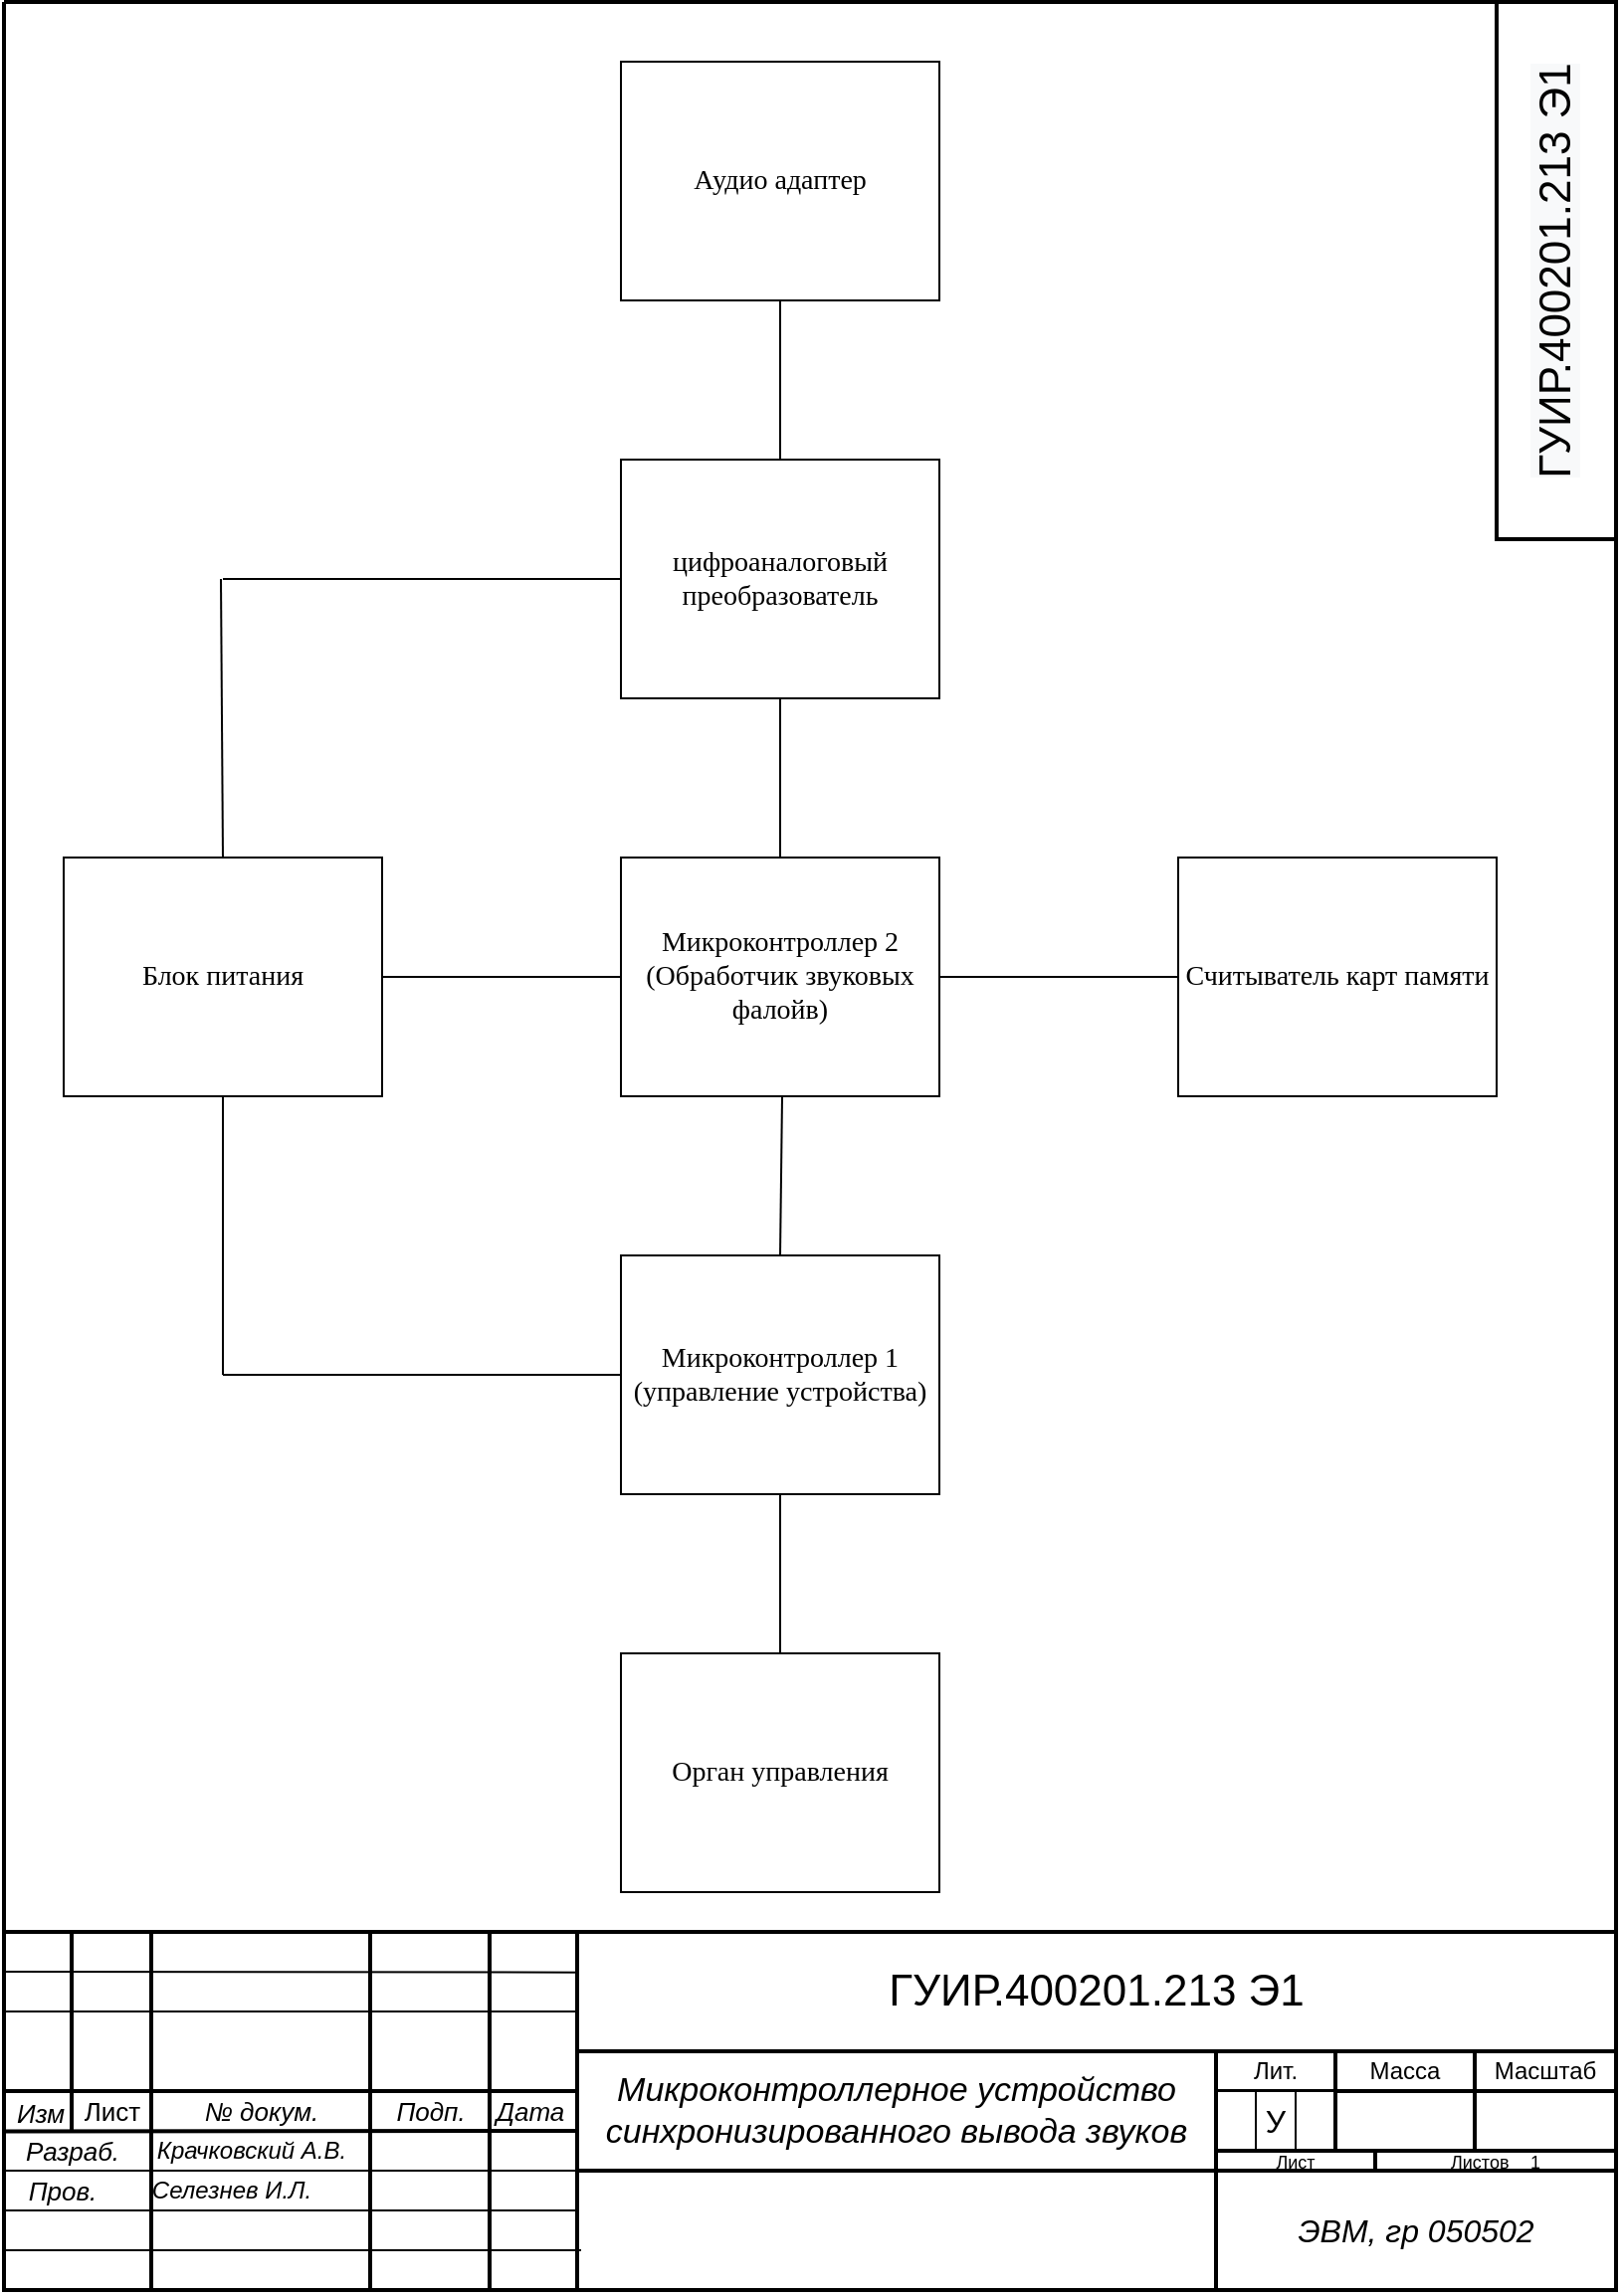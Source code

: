 <mxfile version="20.3.0" type="device"><diagram id="4IPfK4ljeDuVF1AkYcaU" name="Page-1"><mxGraphModel dx="1422" dy="873" grid="1" gridSize="10" guides="1" tooltips="1" connect="1" arrows="1" fold="1" page="1" pageScale="1" pageWidth="827" pageHeight="1169" math="0" shadow="0"><root><mxCell id="0"/><mxCell id="1" parent="0"/><mxCell id="0s-rXouSg3l5zf0m0G_P-1" value="" style="rounded=0;whiteSpace=wrap;html=1;strokeWidth=2;" parent="1" vertex="1"><mxGeometry x="298" y="1100" width="321" height="60" as="geometry"/></mxCell><mxCell id="0s-rXouSg3l5zf0m0G_P-2" value="&lt;font style=&quot;font-size: 22px;&quot;&gt;ГУИР.400201.213 Э1&lt;/font&gt;" style="rounded=0;whiteSpace=wrap;html=1;strokeWidth=2;" parent="1" vertex="1"><mxGeometry x="298" y="980" width="522" height="60" as="geometry"/></mxCell><mxCell id="0s-rXouSg3l5zf0m0G_P-3" value="Лит." style="rounded=0;whiteSpace=wrap;html=1;strokeWidth=2;" parent="1" vertex="1"><mxGeometry x="619" y="1040" width="60" height="20" as="geometry"/></mxCell><mxCell id="0s-rXouSg3l5zf0m0G_P-4" value="Масса" style="rounded=0;whiteSpace=wrap;html=1;strokeWidth=2;" parent="1" vertex="1"><mxGeometry x="679" y="1040" width="70" height="20" as="geometry"/></mxCell><mxCell id="0s-rXouSg3l5zf0m0G_P-5" value="Масштаб" style="rounded=0;whiteSpace=wrap;html=1;strokeWidth=2;" parent="1" vertex="1"><mxGeometry x="749" y="1040" width="71" height="20" as="geometry"/></mxCell><mxCell id="0s-rXouSg3l5zf0m0G_P-6" value="" style="rounded=0;whiteSpace=wrap;html=1;" parent="1" vertex="1"><mxGeometry x="619" y="1060" width="20" height="30" as="geometry"/></mxCell><mxCell id="0s-rXouSg3l5zf0m0G_P-7" value="&lt;font style=&quot;font-size: 16px;&quot;&gt;У&lt;/font&gt;" style="rounded=0;whiteSpace=wrap;html=1;" parent="1" vertex="1"><mxGeometry x="639" y="1060" width="20" height="30" as="geometry"/></mxCell><mxCell id="0s-rXouSg3l5zf0m0G_P-8" value="" style="rounded=0;whiteSpace=wrap;html=1;" parent="1" vertex="1"><mxGeometry x="659" y="1060" width="20" height="30" as="geometry"/></mxCell><mxCell id="0s-rXouSg3l5zf0m0G_P-9" value="" style="rounded=0;whiteSpace=wrap;html=1;strokeWidth=2;" parent="1" vertex="1"><mxGeometry x="679" y="1060" width="70" height="30" as="geometry"/></mxCell><mxCell id="0s-rXouSg3l5zf0m0G_P-10" value="" style="rounded=0;whiteSpace=wrap;html=1;strokeWidth=2;" parent="1" vertex="1"><mxGeometry x="749" y="1060" width="71" height="30" as="geometry"/></mxCell><mxCell id="0s-rXouSg3l5zf0m0G_P-11" value="&lt;font style=&quot;font-size: 9px;&quot;&gt;Лист&lt;/font&gt;" style="rounded=0;whiteSpace=wrap;html=1;strokeWidth=2;" parent="1" vertex="1"><mxGeometry x="619" y="1090" width="80" height="10" as="geometry"/></mxCell><mxCell id="0s-rXouSg3l5zf0m0G_P-12" value="&lt;font style=&quot;font-size: 9px;&quot;&gt;Листов&lt;span style=&quot;white-space: pre;&quot;&gt;&#9;&lt;/span&gt;1&lt;/font&gt;" style="rounded=0;whiteSpace=wrap;html=1;strokeWidth=2;" parent="1" vertex="1"><mxGeometry x="699" y="1090" width="121" height="10" as="geometry"/></mxCell><mxCell id="0s-rXouSg3l5zf0m0G_P-13" value="" style="endArrow=none;html=1;rounded=0;exitX=1;exitY=0;exitDx=0;exitDy=0;strokeWidth=2;" parent="1" edge="1"><mxGeometry width="50" height="50" relative="1" as="geometry"><mxPoint x="619" y="1100" as="sourcePoint"/><mxPoint x="619" y="1060" as="targetPoint"/></mxGeometry></mxCell><mxCell id="0s-rXouSg3l5zf0m0G_P-14" value="&lt;i&gt;ЭВМ, гр 050502&lt;/i&gt;" style="rounded=0;whiteSpace=wrap;html=1;fontSize=16;strokeWidth=2;" parent="1" vertex="1"><mxGeometry x="619" y="1100" width="201" height="60" as="geometry"/></mxCell><mxCell id="0s-rXouSg3l5zf0m0G_P-16" value="" style="endArrow=none;html=1;rounded=0;fontSize=16;strokeWidth=2;exitX=0;exitY=1;exitDx=0;exitDy=0;" parent="1" edge="1"><mxGeometry width="50" height="50" relative="1" as="geometry"><mxPoint x="10" y="1160" as="sourcePoint"/><mxPoint x="10" y="980" as="targetPoint"/></mxGeometry></mxCell><mxCell id="0s-rXouSg3l5zf0m0G_P-19" value="" style="endArrow=none;html=1;rounded=0;fontSize=16;strokeWidth=2;" parent="1" edge="1"><mxGeometry width="50" height="50" relative="1" as="geometry"><mxPoint x="254" y="1160" as="sourcePoint"/><mxPoint x="254" y="980" as="targetPoint"/></mxGeometry></mxCell><mxCell id="0s-rXouSg3l5zf0m0G_P-20" value="" style="endArrow=none;html=1;rounded=0;fontSize=16;strokeWidth=2;" parent="1" edge="1"><mxGeometry width="50" height="50" relative="1" as="geometry"><mxPoint x="194" y="1160" as="sourcePoint"/><mxPoint x="194" y="980" as="targetPoint"/></mxGeometry></mxCell><mxCell id="0s-rXouSg3l5zf0m0G_P-21" value="" style="endArrow=none;html=1;rounded=0;fontSize=16;strokeWidth=2;" parent="1" edge="1"><mxGeometry width="50" height="50" relative="1" as="geometry"><mxPoint x="44" y="1080" as="sourcePoint"/><mxPoint x="44" y="980" as="targetPoint"/></mxGeometry></mxCell><mxCell id="0s-rXouSg3l5zf0m0G_P-22" value="" style="endArrow=none;html=1;rounded=0;fontSize=16;strokeWidth=2;" parent="1" edge="1"><mxGeometry width="50" height="50" relative="1" as="geometry"><mxPoint x="84" y="1160" as="sourcePoint"/><mxPoint x="84" y="980" as="targetPoint"/></mxGeometry></mxCell><mxCell id="0s-rXouSg3l5zf0m0G_P-23" value="" style="endArrow=none;html=1;rounded=0;fontSize=16;strokeWidth=1;exitX=-0.001;exitY=0.339;exitDx=0;exitDy=0;exitPerimeter=0;" parent="1" edge="1"><mxGeometry width="50" height="50" relative="1" as="geometry"><mxPoint x="298.52" y="1000.34" as="sourcePoint"/><mxPoint x="10" y="1000" as="targetPoint"/></mxGeometry></mxCell><mxCell id="0s-rXouSg3l5zf0m0G_P-24" value="" style="endArrow=none;html=1;rounded=0;fontSize=16;strokeWidth=1;exitX=0;exitY=0.667;exitDx=0;exitDy=0;exitPerimeter=0;" parent="1" edge="1"><mxGeometry width="50" height="50" relative="1" as="geometry"><mxPoint x="298" y="1020.02" as="sourcePoint"/><mxPoint x="10" y="1020" as="targetPoint"/></mxGeometry></mxCell><mxCell id="0s-rXouSg3l5zf0m0G_P-25" value="" style="endArrow=none;html=1;rounded=0;fontSize=16;strokeWidth=2;" parent="1" edge="1"><mxGeometry width="50" height="50" relative="1" as="geometry"><mxPoint x="299" y="1060" as="sourcePoint"/><mxPoint x="9" y="1060" as="targetPoint"/></mxGeometry></mxCell><mxCell id="0s-rXouSg3l5zf0m0G_P-26" value="" style="endArrow=none;html=1;rounded=0;fontSize=16;strokeWidth=2;entryX=0.037;entryY=0.843;entryDx=0;entryDy=0;entryPerimeter=0;" parent="1" target="0s-rXouSg3l5zf0m0G_P-29" edge="1"><mxGeometry width="50" height="50" relative="1" as="geometry"><mxPoint x="299" y="1080" as="sourcePoint"/><mxPoint x="14" y="1080" as="targetPoint"/></mxGeometry></mxCell><mxCell id="0s-rXouSg3l5zf0m0G_P-27" value="" style="endArrow=none;html=1;rounded=0;fontSize=16;strokeWidth=1;exitX=0;exitY=0.333;exitDx=0;exitDy=0;exitPerimeter=0;" parent="1" edge="1"><mxGeometry width="50" height="50" relative="1" as="geometry"><mxPoint x="299" y="1120" as="sourcePoint"/><mxPoint x="10" y="1120" as="targetPoint"/></mxGeometry></mxCell><mxCell id="0s-rXouSg3l5zf0m0G_P-28" value="" style="endArrow=none;html=1;rounded=0;fontSize=16;strokeWidth=1;exitX=0;exitY=0.667;exitDx=0;exitDy=0;exitPerimeter=0;" parent="1" edge="1"><mxGeometry width="50" height="50" relative="1" as="geometry"><mxPoint x="300" y="1140.02" as="sourcePoint"/><mxPoint x="10" y="1140" as="targetPoint"/></mxGeometry></mxCell><mxCell id="0s-rXouSg3l5zf0m0G_P-29" value="&lt;font style=&quot;font-size: 13px;&quot;&gt;&lt;i&gt;Изм&lt;/i&gt;&lt;/font&gt;" style="text;html=1;align=center;verticalAlign=middle;resizable=0;points=[];autosize=1;strokeColor=none;fillColor=none;fontSize=16;" parent="1" vertex="1"><mxGeometry x="8" y="1055" width="40" height="30" as="geometry"/></mxCell><mxCell id="0s-rXouSg3l5zf0m0G_P-30" value="Лист" style="text;html=1;align=center;verticalAlign=middle;resizable=0;points=[];autosize=1;strokeColor=none;fillColor=none;fontSize=13;" parent="1" vertex="1"><mxGeometry x="44" y="1060" width="40" height="20" as="geometry"/></mxCell><mxCell id="0s-rXouSg3l5zf0m0G_P-31" value="&lt;i&gt;№ докум.&lt;/i&gt;" style="text;html=1;align=center;verticalAlign=middle;resizable=0;points=[];autosize=1;strokeColor=none;fillColor=none;fontSize=13;" parent="1" vertex="1"><mxGeometry x="104" y="1060" width="70" height="20" as="geometry"/></mxCell><mxCell id="0s-rXouSg3l5zf0m0G_P-32" value="&lt;i&gt;Подп.&lt;/i&gt;" style="text;html=1;align=center;verticalAlign=middle;resizable=0;points=[];autosize=1;strokeColor=none;fillColor=none;fontSize=13;" parent="1" vertex="1"><mxGeometry x="199" y="1060" width="50" height="20" as="geometry"/></mxCell><mxCell id="0s-rXouSg3l5zf0m0G_P-33" value="&lt;i&gt;Дата&lt;/i&gt;" style="text;html=1;align=center;verticalAlign=middle;resizable=0;points=[];autosize=1;strokeColor=none;fillColor=none;fontSize=13;" parent="1" vertex="1"><mxGeometry x="249" y="1060" width="50" height="20" as="geometry"/></mxCell><mxCell id="0s-rXouSg3l5zf0m0G_P-34" value="&lt;i&gt;Разраб.&lt;/i&gt;" style="text;html=1;align=center;verticalAlign=middle;resizable=0;points=[];autosize=1;strokeColor=none;fillColor=none;fontSize=13;" parent="1" vertex="1"><mxGeometry x="14" y="1080" width="60" height="20" as="geometry"/></mxCell><mxCell id="0s-rXouSg3l5zf0m0G_P-35" value="&lt;i&gt;Пров.&lt;/i&gt;" style="text;html=1;align=center;verticalAlign=middle;resizable=0;points=[];autosize=1;strokeColor=none;fillColor=none;fontSize=13;" parent="1" vertex="1"><mxGeometry x="14" y="1100" width="50" height="20" as="geometry"/></mxCell><mxCell id="0s-rXouSg3l5zf0m0G_P-36" value="&lt;i&gt;&lt;font style=&quot;font-size: 17px;&quot;&gt;Микроконтроллерное устройство синхронизированного вывода звуков&lt;/font&gt;&lt;/i&gt;" style="rounded=0;whiteSpace=wrap;html=1;strokeWidth=2;" parent="1" vertex="1"><mxGeometry x="298" y="1040" width="321" height="60" as="geometry"/></mxCell><mxCell id="0s-rXouSg3l5zf0m0G_P-38" value="" style="endArrow=none;html=1;rounded=0;verticalAlign=middle;entryX=0;entryY=1;entryDx=0;entryDy=0;strokeWidth=2;" parent="1" target="0s-rXouSg3l5zf0m0G_P-1" edge="1"><mxGeometry width="50" height="50" relative="1" as="geometry"><mxPoint x="9" y="1160" as="sourcePoint"/><mxPoint x="68" y="1110" as="targetPoint"/></mxGeometry></mxCell><mxCell id="0s-rXouSg3l5zf0m0G_P-40" value="" style="endArrow=none;html=1;rounded=0;strokeWidth=2;entryX=0;entryY=0;entryDx=0;entryDy=0;" parent="1" target="0s-rXouSg3l5zf0m0G_P-2" edge="1"><mxGeometry width="50" height="50" relative="1" as="geometry"><mxPoint x="9" y="980" as="sourcePoint"/><mxPoint x="58" y="930" as="targetPoint"/></mxGeometry></mxCell><mxCell id="0s-rXouSg3l5zf0m0G_P-41" value="" style="endArrow=none;html=1;rounded=0;strokeWidth=2;" parent="1" edge="1"><mxGeometry width="50" height="50" relative="1" as="geometry"><mxPoint x="10" y="980" as="sourcePoint"/><mxPoint x="10" y="10" as="targetPoint"/></mxGeometry></mxCell><mxCell id="0s-rXouSg3l5zf0m0G_P-42" value="" style="endArrow=none;html=1;rounded=0;strokeWidth=2;" parent="1" edge="1"><mxGeometry width="50" height="50" relative="1" as="geometry"><mxPoint x="821" y="10" as="sourcePoint"/><mxPoint x="10" y="10" as="targetPoint"/></mxGeometry></mxCell><mxCell id="0s-rXouSg3l5zf0m0G_P-43" value="" style="endArrow=none;html=1;rounded=0;strokeWidth=2;" parent="1" edge="1"><mxGeometry width="50" height="50" relative="1" as="geometry"><mxPoint x="820" y="980" as="sourcePoint"/><mxPoint x="820" y="10" as="targetPoint"/></mxGeometry></mxCell><mxCell id="0s-rXouSg3l5zf0m0G_P-44" value="" style="endArrow=none;html=1;rounded=0;strokeWidth=1;entryX=0;entryY=1;entryDx=0;entryDy=0;" parent="1" target="0s-rXouSg3l5zf0m0G_P-36" edge="1"><mxGeometry width="50" height="50" relative="1" as="geometry"><mxPoint x="10" y="1100" as="sourcePoint"/><mxPoint x="60" y="1050" as="targetPoint"/></mxGeometry></mxCell><mxCell id="lQjecUERyPver0IyF_dR-1" value="&lt;span style=&quot;font-size: 22px; background-color: rgb(248, 249, 250);&quot;&gt;ГУИР.400201.213 Э1&lt;/span&gt;" style="rounded=0;whiteSpace=wrap;html=1;rotation=-90;strokeWidth=2;" parent="1" vertex="1"><mxGeometry x="655" y="115" width="270" height="60" as="geometry"/></mxCell><mxCell id="lQjecUERyPver0IyF_dR-2" value="&lt;i&gt;Крачковский А.В.&lt;/i&gt;" style="text;html=1;align=center;verticalAlign=middle;resizable=0;points=[];autosize=1;strokeColor=none;fillColor=none;" parent="1" vertex="1"><mxGeometry x="74" y="1075" width="120" height="30" as="geometry"/></mxCell><mxCell id="lQjecUERyPver0IyF_dR-3" value="&lt;i&gt;Селезнев И.Л.&lt;/i&gt;" style="text;html=1;align=center;verticalAlign=middle;resizable=0;points=[];autosize=1;strokeColor=none;fillColor=none;" parent="1" vertex="1"><mxGeometry x="74" y="1095" width="100" height="30" as="geometry"/></mxCell><mxCell id="blFqdyq_nxWaPZXa0ukM-1" value="&lt;font style=&quot;font-size: 14px;&quot; face=&quot;Times New Roman&quot;&gt;Микроконтроллер 1&lt;br&gt;(управление устройства)&lt;/font&gt;" style="rounded=0;whiteSpace=wrap;html=1;" parent="1" vertex="1"><mxGeometry x="320" y="640" width="160" height="120" as="geometry"/></mxCell><mxCell id="blFqdyq_nxWaPZXa0ukM-3" value="&lt;font style=&quot;font-size: 14px;&quot; face=&quot;Times New Roman&quot;&gt;Орган управления&lt;/font&gt;" style="rounded=0;whiteSpace=wrap;html=1;" parent="1" vertex="1"><mxGeometry x="320" y="840" width="160" height="120" as="geometry"/></mxCell><mxCell id="blFqdyq_nxWaPZXa0ukM-4" value="&lt;font style=&quot;font-size: 14px;&quot; face=&quot;Times New Roman&quot;&gt;Микроконтроллер 2&lt;br&gt;(Обработчик звуковых фалойв)&lt;/font&gt;" style="rounded=0;whiteSpace=wrap;html=1;" parent="1" vertex="1"><mxGeometry x="320" y="440" width="160" height="120" as="geometry"/></mxCell><mxCell id="blFqdyq_nxWaPZXa0ukM-5" value="&lt;font style=&quot;font-size: 14px;&quot; face=&quot;Times New Roman&quot;&gt;Считыватель карт памяти&lt;/font&gt;" style="rounded=0;whiteSpace=wrap;html=1;" parent="1" vertex="1"><mxGeometry x="600" y="440" width="160" height="120" as="geometry"/></mxCell><mxCell id="blFqdyq_nxWaPZXa0ukM-6" value="&lt;font style=&quot;font-size: 14px;&quot; face=&quot;Times New Roman&quot;&gt;цифроаналоговый преобразователь&lt;/font&gt;" style="rounded=0;whiteSpace=wrap;html=1;" parent="1" vertex="1"><mxGeometry x="320" y="240" width="160" height="120" as="geometry"/></mxCell><mxCell id="blFqdyq_nxWaPZXa0ukM-7" value="&lt;font face=&quot;Times New Roman&quot;&gt;&lt;span style=&quot;font-size: 14px;&quot;&gt;Аудио адаптер&lt;/span&gt;&lt;/font&gt;" style="rounded=0;whiteSpace=wrap;html=1;" parent="1" vertex="1"><mxGeometry x="320" y="40" width="160" height="120" as="geometry"/></mxCell><mxCell id="blFqdyq_nxWaPZXa0ukM-8" value="" style="endArrow=none;html=1;rounded=0;fontFamily=Times New Roman;fontSize=14;entryX=0.5;entryY=1;entryDx=0;entryDy=0;" parent="1" target="blFqdyq_nxWaPZXa0ukM-1" edge="1"><mxGeometry width="50" height="50" relative="1" as="geometry"><mxPoint x="400" y="840" as="sourcePoint"/><mxPoint x="450" y="790" as="targetPoint"/></mxGeometry></mxCell><mxCell id="blFqdyq_nxWaPZXa0ukM-10" value="" style="endArrow=none;html=1;rounded=0;fontFamily=Times New Roman;fontSize=14;entryX=0;entryY=0.5;entryDx=0;entryDy=0;" parent="1" target="blFqdyq_nxWaPZXa0ukM-5" edge="1"><mxGeometry width="50" height="50" relative="1" as="geometry"><mxPoint x="480" y="500" as="sourcePoint"/><mxPoint x="530" y="450" as="targetPoint"/></mxGeometry></mxCell><mxCell id="blFqdyq_nxWaPZXa0ukM-11" value="" style="endArrow=none;html=1;rounded=0;fontFamily=Times New Roman;fontSize=14;entryX=0.5;entryY=1;entryDx=0;entryDy=0;" parent="1" target="blFqdyq_nxWaPZXa0ukM-6" edge="1"><mxGeometry width="50" height="50" relative="1" as="geometry"><mxPoint x="400" y="440" as="sourcePoint"/><mxPoint x="450" y="390" as="targetPoint"/></mxGeometry></mxCell><mxCell id="blFqdyq_nxWaPZXa0ukM-12" value="" style="endArrow=none;html=1;rounded=0;fontFamily=Times New Roman;fontSize=14;entryX=0.5;entryY=1;entryDx=0;entryDy=0;" parent="1" target="blFqdyq_nxWaPZXa0ukM-7" edge="1"><mxGeometry width="50" height="50" relative="1" as="geometry"><mxPoint x="400" y="240" as="sourcePoint"/><mxPoint x="450" y="190" as="targetPoint"/></mxGeometry></mxCell><mxCell id="yP7ye14itGujqETasT5j-1" value="" style="endArrow=none;html=1;rounded=0;exitX=0.5;exitY=0;exitDx=0;exitDy=0;" parent="1" source="blFqdyq_nxWaPZXa0ukM-1" edge="1"><mxGeometry width="50" height="50" relative="1" as="geometry"><mxPoint x="351" y="610" as="sourcePoint"/><mxPoint x="401" y="560" as="targetPoint"/></mxGeometry></mxCell><mxCell id="yP7ye14itGujqETasT5j-2" value="&lt;font face=&quot;Times New Roman&quot;&gt;&lt;span style=&quot;font-size: 14px;&quot;&gt;Блок питания&lt;/span&gt;&lt;/font&gt;" style="rounded=0;whiteSpace=wrap;html=1;" parent="1" vertex="1"><mxGeometry x="40" y="440" width="160" height="120" as="geometry"/></mxCell><mxCell id="yP7ye14itGujqETasT5j-9" value="" style="endArrow=none;html=1;rounded=0;startSize=6;endSize=6;sourcePerimeterSpacing=0;targetPerimeterSpacing=-10;exitX=1;exitY=0.5;exitDx=0;exitDy=0;entryX=0;entryY=0.5;entryDx=0;entryDy=0;" parent="1" source="yP7ye14itGujqETasT5j-2" target="blFqdyq_nxWaPZXa0ukM-4" edge="1"><mxGeometry width="50" height="50" relative="1" as="geometry"><mxPoint x="229" y="550" as="sourcePoint"/><mxPoint x="279" y="500" as="targetPoint"/></mxGeometry></mxCell><mxCell id="yP7ye14itGujqETasT5j-10" value="" style="endArrow=none;html=1;rounded=0;startSize=6;endSize=6;sourcePerimeterSpacing=0;targetPerimeterSpacing=-10;" parent="1" edge="1"><mxGeometry width="50" height="50" relative="1" as="geometry"><mxPoint x="120" y="700" as="sourcePoint"/><mxPoint x="120" y="560" as="targetPoint"/></mxGeometry></mxCell><mxCell id="yP7ye14itGujqETasT5j-11" value="" style="endArrow=none;html=1;rounded=0;startSize=6;endSize=6;sourcePerimeterSpacing=0;targetPerimeterSpacing=-10;entryX=0;entryY=0.5;entryDx=0;entryDy=0;" parent="1" target="blFqdyq_nxWaPZXa0ukM-1" edge="1"><mxGeometry width="50" height="50" relative="1" as="geometry"><mxPoint x="120" y="700" as="sourcePoint"/><mxPoint x="170" y="650" as="targetPoint"/></mxGeometry></mxCell><mxCell id="yP7ye14itGujqETasT5j-12" value="" style="endArrow=none;html=1;rounded=0;startSize=6;endSize=6;sourcePerimeterSpacing=0;targetPerimeterSpacing=-10;entryX=0;entryY=0.5;entryDx=0;entryDy=0;" parent="1" target="blFqdyq_nxWaPZXa0ukM-6" edge="1"><mxGeometry width="50" height="50" relative="1" as="geometry"><mxPoint x="120" y="300" as="sourcePoint"/><mxPoint x="279" y="300" as="targetPoint"/></mxGeometry></mxCell><mxCell id="yP7ye14itGujqETasT5j-13" value="" style="endArrow=none;html=1;rounded=0;startSize=6;endSize=6;sourcePerimeterSpacing=0;targetPerimeterSpacing=-10;exitX=0.5;exitY=0;exitDx=0;exitDy=0;" parent="1" source="yP7ye14itGujqETasT5j-2" edge="1"><mxGeometry width="50" height="50" relative="1" as="geometry"><mxPoint x="69" y="350" as="sourcePoint"/><mxPoint x="119" y="300" as="targetPoint"/></mxGeometry></mxCell></root></mxGraphModel></diagram></mxfile>